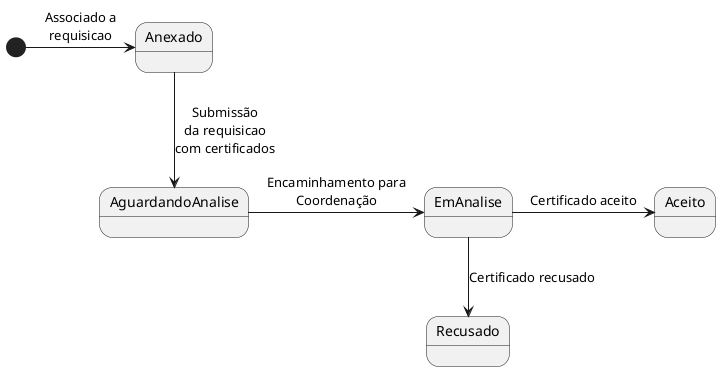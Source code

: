 @startuml Certificado
[*] -> Anexado : Associado a\nrequisicao
Anexado --> AguardandoAnalise : Submissão\nda requisicao\ncom certificados
AguardandoAnalise -> EmAnalise : Encaminhamento para\nCoordenação
EmAnalise --> Recusado : Certificado recusado 
EmAnalise -> Aceito : Certificado aceito
@enduml